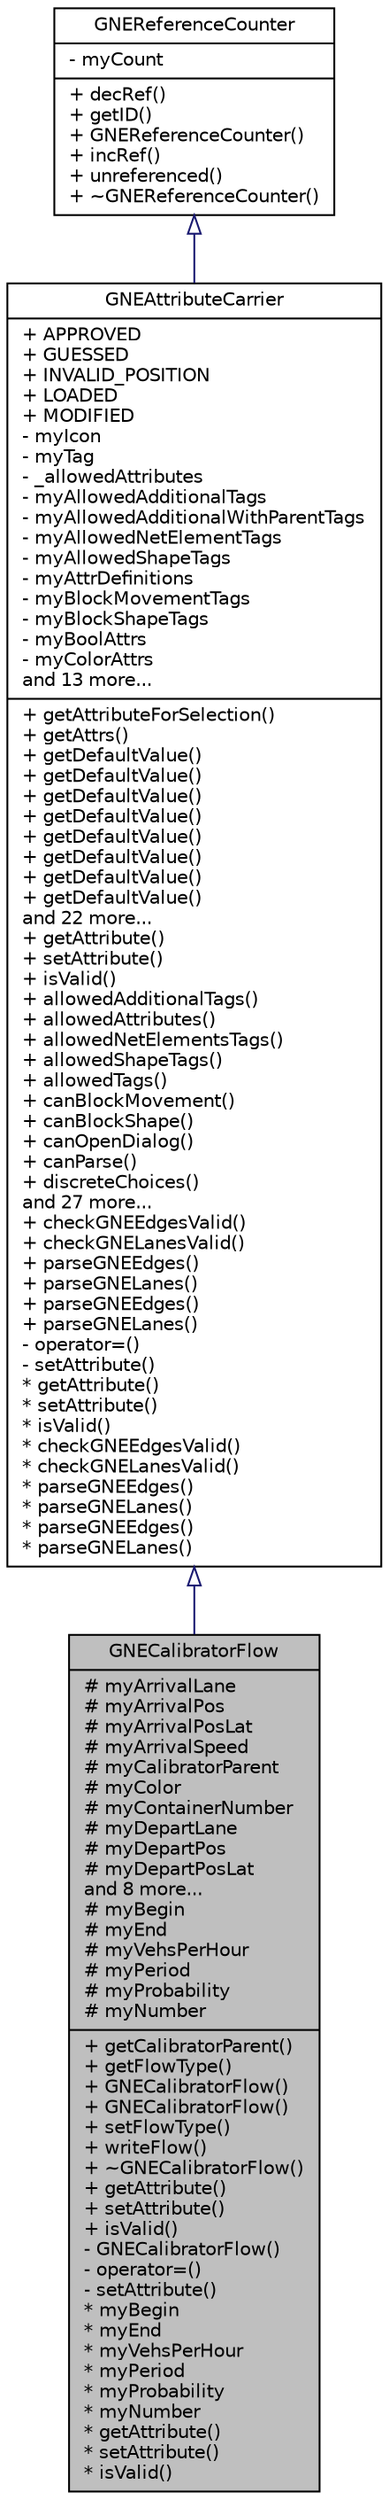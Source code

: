 digraph "GNECalibratorFlow"
{
  edge [fontname="Helvetica",fontsize="10",labelfontname="Helvetica",labelfontsize="10"];
  node [fontname="Helvetica",fontsize="10",shape=record];
  Node0 [label="{GNECalibratorFlow\n|# myArrivalLane\l# myArrivalPos\l# myArrivalPosLat\l# myArrivalSpeed\l# myCalibratorParent\l# myColor\l# myContainerNumber\l# myDepartLane\l# myDepartPos\l# myDepartPosLat\land 8 more...\l# myBegin\l# myEnd\l# myVehsPerHour\l# myPeriod\l# myProbability\l# myNumber\l|+ getCalibratorParent()\l+ getFlowType()\l+ GNECalibratorFlow()\l+ GNECalibratorFlow()\l+ setFlowType()\l+ writeFlow()\l+ ~GNECalibratorFlow()\l+ getAttribute()\l+ setAttribute()\l+ isValid()\l- GNECalibratorFlow()\l- operator=()\l- setAttribute()\l* myBegin\l* myEnd\l* myVehsPerHour\l* myPeriod\l* myProbability\l* myNumber\l* getAttribute()\l* setAttribute()\l* isValid()\l}",height=0.2,width=0.4,color="black", fillcolor="grey75", style="filled", fontcolor="black"];
  Node1 -> Node0 [dir="back",color="midnightblue",fontsize="10",style="solid",arrowtail="onormal",fontname="Helvetica"];
  Node1 [label="{GNEAttributeCarrier\n|+ APPROVED\l+ GUESSED\l+ INVALID_POSITION\l+ LOADED\l+ MODIFIED\l- myIcon\l- myTag\l- _allowedAttributes\l- myAllowedAdditionalTags\l- myAllowedAdditionalWithParentTags\l- myAllowedNetElementTags\l- myAllowedShapeTags\l- myAttrDefinitions\l- myBlockMovementTags\l- myBlockShapeTags\l- myBoolAttrs\l- myColorAttrs\land 13 more...\l|+ getAttributeForSelection()\l+ getAttrs()\l+ getDefaultValue()\l+ getDefaultValue()\l+ getDefaultValue()\l+ getDefaultValue()\l+ getDefaultValue()\l+ getDefaultValue()\l+ getDefaultValue()\l+ getDefaultValue()\land 22 more...\l+ getAttribute()\l+ setAttribute()\l+ isValid()\l+ allowedAdditionalTags()\l+ allowedAttributes()\l+ allowedNetElementsTags()\l+ allowedShapeTags()\l+ allowedTags()\l+ canBlockMovement()\l+ canBlockShape()\l+ canOpenDialog()\l+ canParse()\l+ discreteChoices()\land 27 more...\l+ checkGNEEdgesValid()\l+ checkGNELanesValid()\l+ parseGNEEdges()\l+ parseGNELanes()\l+ parseGNEEdges()\l+ parseGNELanes()\l- operator=()\l- setAttribute()\l* getAttribute()\l* setAttribute()\l* isValid()\l* checkGNEEdgesValid()\l* checkGNELanesValid()\l* parseGNEEdges()\l* parseGNELanes()\l* parseGNEEdges()\l* parseGNELanes()\l}",height=0.2,width=0.4,color="black", fillcolor="white", style="filled",URL="$d2/d6a/class_g_n_e_attribute_carrier.html"];
  Node2 -> Node1 [dir="back",color="midnightblue",fontsize="10",style="solid",arrowtail="onormal",fontname="Helvetica"];
  Node2 [label="{GNEReferenceCounter\n|- myCount\l|+ decRef()\l+ getID()\l+ GNEReferenceCounter()\l+ incRef()\l+ unreferenced()\l+ ~GNEReferenceCounter()\l}",height=0.2,width=0.4,color="black", fillcolor="white", style="filled",URL="$d6/d58/class_g_n_e_reference_counter.html"];
}
